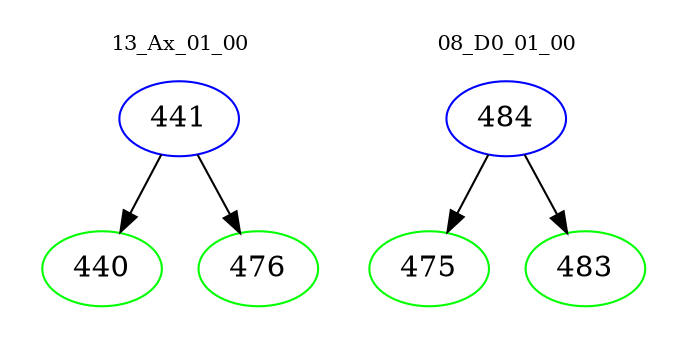 digraph{
subgraph cluster_0 {
color = white
label = "13_Ax_01_00";
fontsize=10;
T0_441 [label="441", color="blue"]
T0_441 -> T0_440 [color="black"]
T0_440 [label="440", color="green"]
T0_441 -> T0_476 [color="black"]
T0_476 [label="476", color="green"]
}
subgraph cluster_1 {
color = white
label = "08_D0_01_00";
fontsize=10;
T1_484 [label="484", color="blue"]
T1_484 -> T1_475 [color="black"]
T1_475 [label="475", color="green"]
T1_484 -> T1_483 [color="black"]
T1_483 [label="483", color="green"]
}
}
